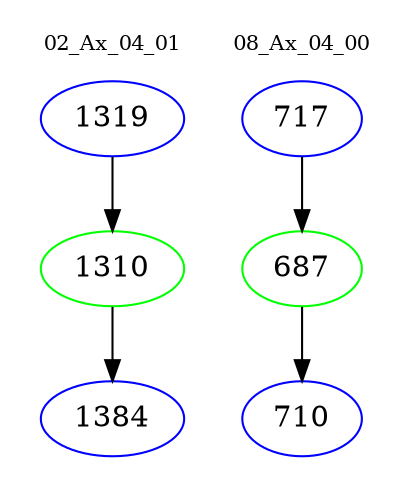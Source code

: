 digraph{
subgraph cluster_0 {
color = white
label = "02_Ax_04_01";
fontsize=10;
T0_1319 [label="1319", color="blue"]
T0_1319 -> T0_1310 [color="black"]
T0_1310 [label="1310", color="green"]
T0_1310 -> T0_1384 [color="black"]
T0_1384 [label="1384", color="blue"]
}
subgraph cluster_1 {
color = white
label = "08_Ax_04_00";
fontsize=10;
T1_717 [label="717", color="blue"]
T1_717 -> T1_687 [color="black"]
T1_687 [label="687", color="green"]
T1_687 -> T1_710 [color="black"]
T1_710 [label="710", color="blue"]
}
}
